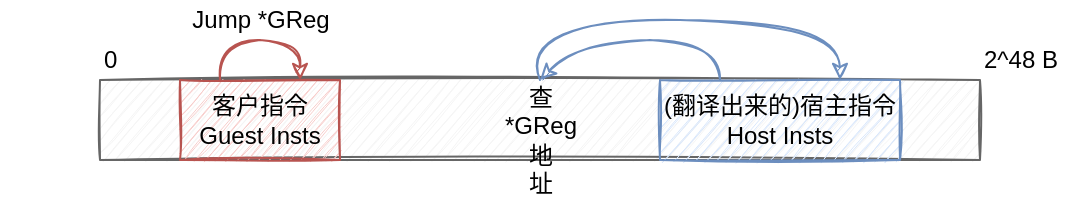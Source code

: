 <?xml version="1.0"?>
<mxfile version="18.1.3">
  <diagram id="Ab_HJlUbcXu70TP0DJyg" name="Page-1">
    <mxGraphModel dx="2" dy="1" grid="1" gridSize="10" guides="1" tooltips="1" connect="1" arrows="1" fold="1" page="1" pageScale="1" pageWidth="850" pageHeight="1100" math="0" shadow="0">
      <root>
        <mxCell id="0"/>
        <mxCell id="1" parent="0"/>
        <mxCell id="8padgd3RvuHBSXOlQchk-1" value="" style="rounded=0;whiteSpace=wrap;html=1;fillColor=#f5f5f5;fontColor=#333333;strokeColor=#666666;sketch=1;" parent="1" vertex="1">
          <mxGeometry x="80" y="80" width="440" height="40" as="geometry"/>
        </mxCell>
        <mxCell id="8padgd3RvuHBSXOlQchk-2" value="&#x5BA2;&#x6237;&#x6307;&#x4EE4;&lt;br&gt;Guest Insts" style="rounded=0;whiteSpace=wrap;html=1;fillColor=#f8cecc;strokeColor=#b85450;sketch=1;" parent="1" vertex="1">
          <mxGeometry x="120" y="80" width="80" height="40" as="geometry"/>
        </mxCell>
        <mxCell id="8padgd3RvuHBSXOlQchk-3" value="(&#x7FFB;&#x8BD1;&#x51FA;&#x6765;&#x7684;)&#x5BBF;&#x4E3B;&#x6307;&#x4EE4;&lt;br&gt;Host Insts" style="rounded=0;whiteSpace=wrap;html=1;fillColor=#dae8fc;strokeColor=#6c8ebf;sketch=1;" parent="1" vertex="1">
          <mxGeometry x="360" y="80" width="120" height="40" as="geometry"/>
        </mxCell>
        <mxCell id="8padgd3RvuHBSXOlQchk-4" value="" style="endArrow=classic;html=1;exitX=0.25;exitY=0;exitDx=0;exitDy=0;entryX=0.75;entryY=0;entryDx=0;entryDy=0;curved=1;sketch=1;fillColor=#f8cecc;strokeColor=#b85450;" parent="1" source="8padgd3RvuHBSXOlQchk-2" target="8padgd3RvuHBSXOlQchk-2" edge="1">
          <mxGeometry width="50" height="50" relative="1" as="geometry">
            <mxPoint x="90" y="60" as="sourcePoint"/>
            <mxPoint x="140" y="10" as="targetPoint"/>
            <Array as="points">
              <mxPoint x="140" y="60"/>
              <mxPoint x="180" y="60"/>
            </Array>
          </mxGeometry>
        </mxCell>
        <mxCell id="8padgd3RvuHBSXOlQchk-5" value="Jump *GReg" style="text;html=1;align=center;verticalAlign=middle;resizable=0;points=[];autosize=1;strokeColor=none;fillColor=none;sketch=1;" parent="1" vertex="1">
          <mxGeometry x="120" y="40" width="80" height="20" as="geometry"/>
        </mxCell>
        <mxCell id="8padgd3RvuHBSXOlQchk-7" value="" style="endArrow=classic;html=1;curved=1;exitX=0.25;exitY=0;exitDx=0;exitDy=0;entryX=0.5;entryY=0;entryDx=0;entryDy=0;sketch=1;fillColor=#dae8fc;strokeColor=#6c8ebf;" parent="1" source="8padgd3RvuHBSXOlQchk-3" target="8padgd3RvuHBSXOlQchk-1" edge="1">
          <mxGeometry width="50" height="50" relative="1" as="geometry">
            <mxPoint x="300" y="240" as="sourcePoint"/>
            <mxPoint x="350" y="190" as="targetPoint"/>
            <Array as="points">
              <mxPoint x="390" y="60"/>
              <mxPoint x="320" y="60"/>
            </Array>
          </mxGeometry>
        </mxCell>
        <mxCell id="8padgd3RvuHBSXOlQchk-8" value="" style="endArrow=classic;html=1;curved=1;exitX=0.5;exitY=0;exitDx=0;exitDy=0;sketch=1;fillColor=#dae8fc;strokeColor=#6c8ebf;" parent="1" source="8padgd3RvuHBSXOlQchk-1" edge="1">
          <mxGeometry width="50" height="50" relative="1" as="geometry">
            <mxPoint x="275" y="170" as="sourcePoint"/>
            <mxPoint x="450" y="80" as="targetPoint"/>
            <Array as="points">
              <mxPoint x="290" y="50"/>
              <mxPoint x="450" y="50"/>
            </Array>
          </mxGeometry>
        </mxCell>
        <mxCell id="8padgd3RvuHBSXOlQchk-9" value="0" style="text;html=1;align=left;verticalAlign=middle;resizable=0;points=[];autosize=1;strokeColor=none;fillColor=none;sketch=1;" parent="1" vertex="1">
          <mxGeometry x="80" y="60" width="20" height="20" as="geometry"/>
        </mxCell>
        <mxCell id="8padgd3RvuHBSXOlQchk-10" value="2^48 B" style="text;html=1;align=left;verticalAlign=middle;resizable=0;points=[];autosize=1;strokeColor=none;fillColor=none;sketch=1;" parent="1" vertex="1">
          <mxGeometry x="520" y="60" width="50" height="20" as="geometry"/>
        </mxCell>
        <mxCell id="8padgd3RvuHBSXOlQchk-11" value="&lt;font color=&quot;#ffffff&quot;&gt;&#x7559;&#x767D;&lt;/font&gt;" style="rounded=0;whiteSpace=wrap;html=1;fillColor=none;strokeColor=none;sketch=1;" parent="1" vertex="1">
          <mxGeometry x="30" y="60" width="50" height="20" as="geometry"/>
        </mxCell>
        <mxCell id="8padgd3RvuHBSXOlQchk-14" value="&lt;font color=&quot;#000000&quot;&gt;&#x67E5;&lt;br&gt;*GReg&lt;br&gt;&#x5730;&lt;br&gt;&#x5740;&lt;/font&gt;" style="text;html=1;align=center;verticalAlign=middle;resizable=0;points=[];autosize=1;strokeColor=none;fillColor=none;fontColor=#FFFFFF;rotation=0;sketch=1;" parent="1" vertex="1">
          <mxGeometry x="275" y="80" width="50" height="60" as="geometry"/>
        </mxCell>
      </root>
    </mxGraphModel>
  </diagram>
</mxfile>
